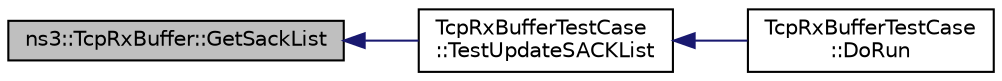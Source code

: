 digraph "ns3::TcpRxBuffer::GetSackList"
{
  edge [fontname="Helvetica",fontsize="10",labelfontname="Helvetica",labelfontsize="10"];
  node [fontname="Helvetica",fontsize="10",shape=record];
  rankdir="LR";
  Node1 [label="ns3::TcpRxBuffer::GetSackList",height=0.2,width=0.4,color="black", fillcolor="grey75", style="filled", fontcolor="black"];
  Node1 -> Node2 [dir="back",color="midnightblue",fontsize="10",style="solid"];
  Node2 [label="TcpRxBufferTestCase\l::TestUpdateSACKList",height=0.2,width=0.4,color="black", fillcolor="white", style="filled",URL="$d4/d70/classTcpRxBufferTestCase.html#a56d953233e08dc3b29df3e35f08074c1",tooltip="Test the SACK list update. "];
  Node2 -> Node3 [dir="back",color="midnightblue",fontsize="10",style="solid"];
  Node3 [label="TcpRxBufferTestCase\l::DoRun",height=0.2,width=0.4,color="black", fillcolor="white", style="filled",URL="$d4/d70/classTcpRxBufferTestCase.html#a30ae23f4c2f3d18415a55d0ea361fd0b",tooltip="Implementation to actually run this TestCase. "];
}
